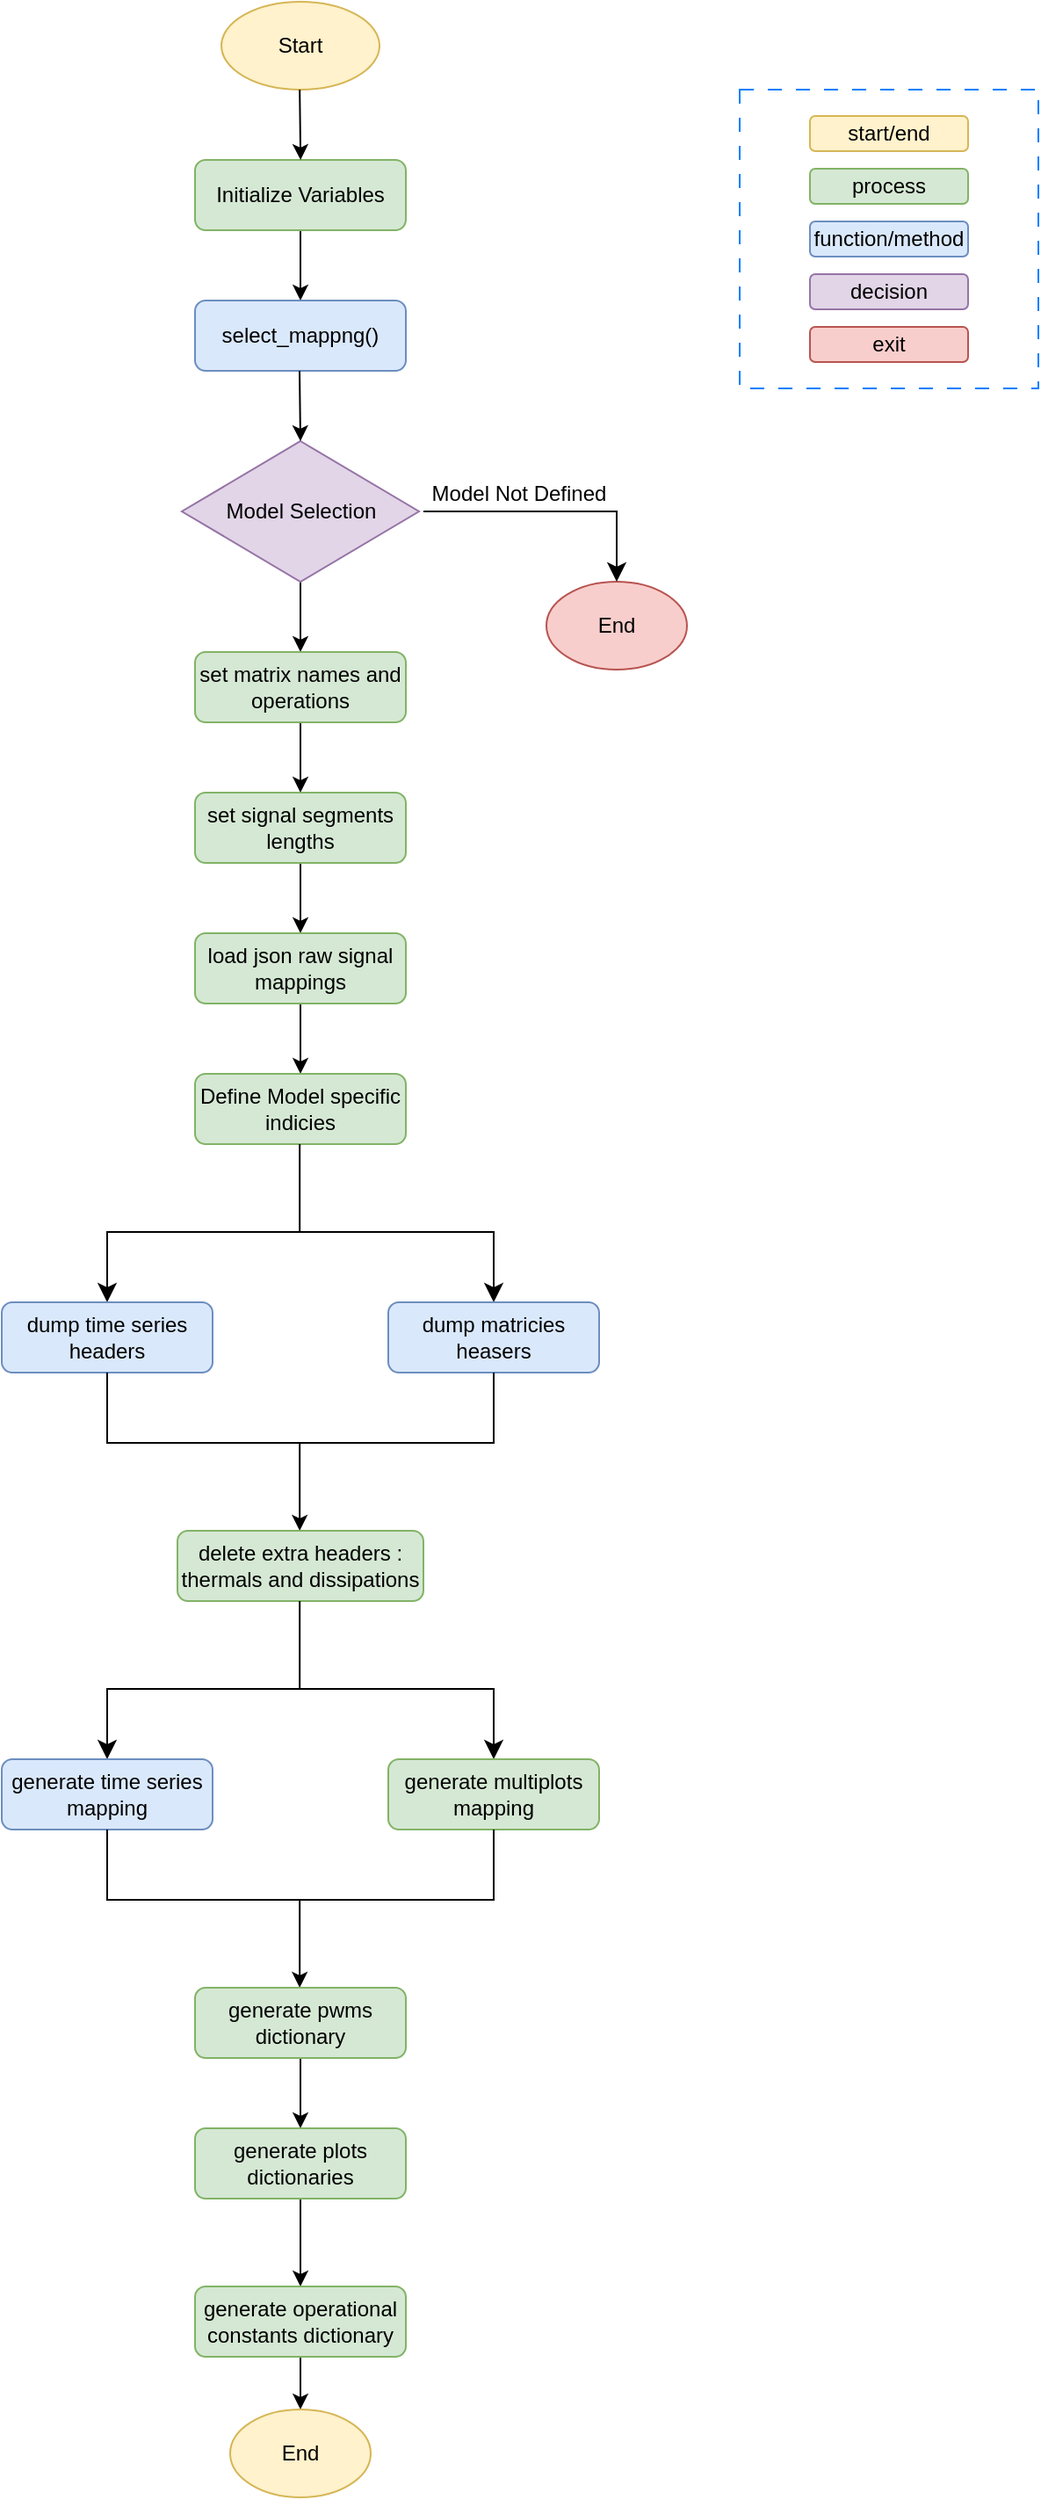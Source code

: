 <mxfile version="28.2.7">
  <diagram name="Page-1" id="ZV09QY17Rs8oNFz4mhTL">
    <mxGraphModel dx="1042" dy="626" grid="1" gridSize="10" guides="1" tooltips="1" connect="1" arrows="1" fold="1" page="1" pageScale="1" pageWidth="850" pageHeight="1100" background="none" math="0" shadow="0">
      <root>
        <mxCell id="0" />
        <mxCell id="1" parent="0" />
        <mxCell id="UAgzPb9IPhfJk1SHa_W6-35" style="edgeStyle=orthogonalEdgeStyle;rounded=0;orthogonalLoop=1;jettySize=auto;html=1;exitX=0.5;exitY=1;exitDx=0;exitDy=0;entryX=0.5;entryY=0;entryDx=0;entryDy=0;" parent="1" source="ftPgFrTNSF_2koEcd409-2" target="ftPgFrTNSF_2koEcd409-4" edge="1">
          <mxGeometry relative="1" as="geometry" />
        </mxCell>
        <mxCell id="ftPgFrTNSF_2koEcd409-2" value="Initialize Variables" style="rounded=1;whiteSpace=wrap;html=1;fillColor=#d5e8d4;strokeColor=#82b366;" parent="1" vertex="1">
          <mxGeometry x="320" y="120" width="120" height="40" as="geometry" />
        </mxCell>
        <mxCell id="ftPgFrTNSF_2koEcd409-1" value="Start" style="ellipse;whiteSpace=wrap;html=1;fillColor=#fff2cc;strokeColor=#d6b656;" parent="1" vertex="1">
          <mxGeometry x="335" y="30" width="90" height="50" as="geometry" />
        </mxCell>
        <mxCell id="ftPgFrTNSF_2koEcd409-4" value="select_mappng()" style="rounded=1;whiteSpace=wrap;html=1;fillColor=#dae8fc;strokeColor=#6c8ebf;" parent="1" vertex="1">
          <mxGeometry x="320" y="200" width="120" height="40" as="geometry" />
        </mxCell>
        <mxCell id="UAgzPb9IPhfJk1SHa_W6-36" style="edgeStyle=orthogonalEdgeStyle;rounded=0;orthogonalLoop=1;jettySize=auto;html=1;exitX=0.5;exitY=1;exitDx=0;exitDy=0;" parent="1" source="ftPgFrTNSF_2koEcd409-5" target="UAgzPb9IPhfJk1SHa_W6-7" edge="1">
          <mxGeometry relative="1" as="geometry" />
        </mxCell>
        <mxCell id="ftPgFrTNSF_2koEcd409-5" value="Model Selection" style="rhombus;whiteSpace=wrap;html=1;fillColor=#e1d5e7;strokeColor=#9673a6;" parent="1" vertex="1">
          <mxGeometry x="312.5" y="280" width="135" height="80" as="geometry" />
        </mxCell>
        <mxCell id="ftPgFrTNSF_2koEcd409-8" value="" style="endArrow=classic;html=1;rounded=0;" parent="1" edge="1">
          <mxGeometry width="50" height="50" relative="1" as="geometry">
            <mxPoint x="379.5" y="240" as="sourcePoint" />
            <mxPoint x="380" y="280" as="targetPoint" />
          </mxGeometry>
        </mxCell>
        <mxCell id="UAgzPb9IPhfJk1SHa_W6-1" value="Model Not Defined" style="text;html=1;whiteSpace=wrap;strokeColor=none;fillColor=none;align=center;verticalAlign=middle;rounded=0;" parent="1" vertex="1">
          <mxGeometry x="447.5" y="300" width="112.5" height="20" as="geometry" />
        </mxCell>
        <mxCell id="UAgzPb9IPhfJk1SHa_W6-2" value="End" style="ellipse;whiteSpace=wrap;html=1;fillColor=#f8cecc;strokeColor=#b85450;" parent="1" vertex="1">
          <mxGeometry x="520" y="360" width="80" height="50" as="geometry" />
        </mxCell>
        <mxCell id="UAgzPb9IPhfJk1SHa_W6-6" value="" style="edgeStyle=segmentEdgeStyle;endArrow=classic;html=1;curved=0;rounded=0;endSize=8;startSize=8;" parent="1" edge="1">
          <mxGeometry width="50" height="50" relative="1" as="geometry">
            <mxPoint x="450" y="320" as="sourcePoint" />
            <mxPoint x="560" y="360" as="targetPoint" />
          </mxGeometry>
        </mxCell>
        <mxCell id="UAgzPb9IPhfJk1SHa_W6-37" style="edgeStyle=orthogonalEdgeStyle;rounded=0;orthogonalLoop=1;jettySize=auto;html=1;exitX=0.5;exitY=1;exitDx=0;exitDy=0;" parent="1" source="UAgzPb9IPhfJk1SHa_W6-7" target="UAgzPb9IPhfJk1SHa_W6-8" edge="1">
          <mxGeometry relative="1" as="geometry" />
        </mxCell>
        <mxCell id="UAgzPb9IPhfJk1SHa_W6-7" value="set matrix names and operations" style="rounded=1;whiteSpace=wrap;html=1;fillColor=#d5e8d4;strokeColor=#82b366;" parent="1" vertex="1">
          <mxGeometry x="320" y="400" width="120" height="40" as="geometry" />
        </mxCell>
        <mxCell id="UAgzPb9IPhfJk1SHa_W6-38" style="edgeStyle=orthogonalEdgeStyle;rounded=0;orthogonalLoop=1;jettySize=auto;html=1;exitX=0.5;exitY=1;exitDx=0;exitDy=0;entryX=0.5;entryY=0;entryDx=0;entryDy=0;" parent="1" source="UAgzPb9IPhfJk1SHa_W6-8" target="UAgzPb9IPhfJk1SHa_W6-9" edge="1">
          <mxGeometry relative="1" as="geometry" />
        </mxCell>
        <mxCell id="UAgzPb9IPhfJk1SHa_W6-8" value="set signal segments lengths" style="rounded=1;whiteSpace=wrap;html=1;fillColor=#d5e8d4;strokeColor=#82b366;" parent="1" vertex="1">
          <mxGeometry x="320" y="480" width="120" height="40" as="geometry" />
        </mxCell>
        <mxCell id="UAgzPb9IPhfJk1SHa_W6-39" style="edgeStyle=orthogonalEdgeStyle;rounded=0;orthogonalLoop=1;jettySize=auto;html=1;exitX=0.5;exitY=1;exitDx=0;exitDy=0;entryX=0.5;entryY=0;entryDx=0;entryDy=0;" parent="1" source="UAgzPb9IPhfJk1SHa_W6-9" target="UAgzPb9IPhfJk1SHa_W6-10" edge="1">
          <mxGeometry relative="1" as="geometry" />
        </mxCell>
        <mxCell id="UAgzPb9IPhfJk1SHa_W6-9" value="load json raw signal mappings" style="rounded=1;whiteSpace=wrap;html=1;fillColor=#d5e8d4;strokeColor=#82b366;" parent="1" vertex="1">
          <mxGeometry x="320" y="560" width="120" height="40" as="geometry" />
        </mxCell>
        <mxCell id="UAgzPb9IPhfJk1SHa_W6-10" value="Define Model specific indicies" style="rounded=1;whiteSpace=wrap;html=1;fillColor=#d5e8d4;strokeColor=#82b366;" parent="1" vertex="1">
          <mxGeometry x="320" y="640" width="120" height="40" as="geometry" />
        </mxCell>
        <mxCell id="UAgzPb9IPhfJk1SHa_W6-11" value="" style="edgeStyle=segmentEdgeStyle;endArrow=classic;html=1;curved=0;rounded=0;endSize=8;startSize=8;" parent="1" edge="1">
          <mxGeometry width="50" height="50" relative="1" as="geometry">
            <mxPoint x="380" y="730" as="sourcePoint" />
            <mxPoint x="490" y="770" as="targetPoint" />
          </mxGeometry>
        </mxCell>
        <mxCell id="UAgzPb9IPhfJk1SHa_W6-12" value="" style="edgeStyle=segmentEdgeStyle;endArrow=classic;html=1;curved=0;rounded=0;endSize=8;startSize=8;" parent="1" edge="1">
          <mxGeometry width="50" height="50" relative="1" as="geometry">
            <mxPoint x="380" y="730" as="sourcePoint" />
            <mxPoint x="270" y="770" as="targetPoint" />
          </mxGeometry>
        </mxCell>
        <mxCell id="UAgzPb9IPhfJk1SHa_W6-13" value="" style="endArrow=none;html=1;rounded=0;startArrow=none;startFill=0;endFill=0;" parent="1" edge="1">
          <mxGeometry width="50" height="50" relative="1" as="geometry">
            <mxPoint x="379.58" y="680" as="sourcePoint" />
            <mxPoint x="379.58" y="730" as="targetPoint" />
          </mxGeometry>
        </mxCell>
        <mxCell id="UAgzPb9IPhfJk1SHa_W6-14" value="dump time series headers" style="rounded=1;whiteSpace=wrap;html=1;fillColor=#dae8fc;strokeColor=#6c8ebf;" parent="1" vertex="1">
          <mxGeometry x="210" y="770" width="120" height="40" as="geometry" />
        </mxCell>
        <mxCell id="UAgzPb9IPhfJk1SHa_W6-15" value="dump matricies heasers" style="rounded=1;whiteSpace=wrap;html=1;fillColor=#dae8fc;strokeColor=#6c8ebf;" parent="1" vertex="1">
          <mxGeometry x="430" y="770" width="120" height="40" as="geometry" />
        </mxCell>
        <mxCell id="UAgzPb9IPhfJk1SHa_W6-16" value="" style="edgeStyle=segmentEdgeStyle;endArrow=none;html=1;curved=0;rounded=0;endSize=8;startSize=8;startArrow=none;startFill=0;endFill=0;" parent="1" edge="1">
          <mxGeometry width="50" height="50" relative="1" as="geometry">
            <mxPoint x="380" y="850" as="sourcePoint" />
            <mxPoint x="490" y="810" as="targetPoint" />
          </mxGeometry>
        </mxCell>
        <mxCell id="UAgzPb9IPhfJk1SHa_W6-17" value="" style="edgeStyle=segmentEdgeStyle;endArrow=none;html=1;curved=0;rounded=0;endSize=8;startSize=8;startArrow=none;startFill=0;endFill=0;" parent="1" edge="1">
          <mxGeometry width="50" height="50" relative="1" as="geometry">
            <mxPoint x="380" y="850" as="sourcePoint" />
            <mxPoint x="270" y="810" as="targetPoint" />
          </mxGeometry>
        </mxCell>
        <mxCell id="UAgzPb9IPhfJk1SHa_W6-18" value="" style="endArrow=classic;html=1;rounded=0;" parent="1" edge="1">
          <mxGeometry width="50" height="50" relative="1" as="geometry">
            <mxPoint x="379.58" y="850" as="sourcePoint" />
            <mxPoint x="379.58" y="900" as="targetPoint" />
          </mxGeometry>
        </mxCell>
        <mxCell id="UAgzPb9IPhfJk1SHa_W6-19" value="delete extra headers : thermals and dissipations" style="rounded=1;whiteSpace=wrap;html=1;fillColor=#d5e8d4;strokeColor=#82b366;" parent="1" vertex="1">
          <mxGeometry x="310" y="900" width="140" height="40" as="geometry" />
        </mxCell>
        <mxCell id="UAgzPb9IPhfJk1SHa_W6-20" value="" style="edgeStyle=segmentEdgeStyle;endArrow=classic;html=1;curved=0;rounded=0;endSize=8;startSize=8;" parent="1" edge="1">
          <mxGeometry width="50" height="50" relative="1" as="geometry">
            <mxPoint x="380" y="990" as="sourcePoint" />
            <mxPoint x="490" y="1030" as="targetPoint" />
          </mxGeometry>
        </mxCell>
        <mxCell id="UAgzPb9IPhfJk1SHa_W6-21" value="" style="edgeStyle=segmentEdgeStyle;endArrow=classic;html=1;curved=0;rounded=0;endSize=8;startSize=8;" parent="1" edge="1">
          <mxGeometry width="50" height="50" relative="1" as="geometry">
            <mxPoint x="380" y="990" as="sourcePoint" />
            <mxPoint x="270" y="1030" as="targetPoint" />
          </mxGeometry>
        </mxCell>
        <mxCell id="UAgzPb9IPhfJk1SHa_W6-22" value="" style="endArrow=none;html=1;rounded=0;startArrow=none;startFill=0;endFill=0;" parent="1" edge="1">
          <mxGeometry width="50" height="50" relative="1" as="geometry">
            <mxPoint x="379.58" y="940" as="sourcePoint" />
            <mxPoint x="379.58" y="990" as="targetPoint" />
          </mxGeometry>
        </mxCell>
        <mxCell id="UAgzPb9IPhfJk1SHa_W6-23" value="generate time series mapping" style="rounded=1;whiteSpace=wrap;html=1;fillColor=#dae8fc;strokeColor=#6c8ebf;" parent="1" vertex="1">
          <mxGeometry x="210" y="1030" width="120" height="40" as="geometry" />
        </mxCell>
        <mxCell id="UAgzPb9IPhfJk1SHa_W6-24" value="generate multiplots mapping" style="rounded=1;whiteSpace=wrap;html=1;fillColor=#d5e8d4;strokeColor=#82b366;" parent="1" vertex="1">
          <mxGeometry x="430" y="1030" width="120" height="40" as="geometry" />
        </mxCell>
        <mxCell id="UAgzPb9IPhfJk1SHa_W6-25" value="" style="edgeStyle=segmentEdgeStyle;endArrow=none;html=1;curved=0;rounded=0;endSize=8;startSize=8;startArrow=none;startFill=0;endFill=0;" parent="1" edge="1">
          <mxGeometry width="50" height="50" relative="1" as="geometry">
            <mxPoint x="380" y="1110" as="sourcePoint" />
            <mxPoint x="490" y="1070" as="targetPoint" />
          </mxGeometry>
        </mxCell>
        <mxCell id="UAgzPb9IPhfJk1SHa_W6-26" value="" style="edgeStyle=segmentEdgeStyle;endArrow=none;html=1;curved=0;rounded=0;endSize=8;startSize=8;startArrow=none;startFill=0;endFill=0;" parent="1" edge="1">
          <mxGeometry width="50" height="50" relative="1" as="geometry">
            <mxPoint x="380" y="1110" as="sourcePoint" />
            <mxPoint x="270" y="1070" as="targetPoint" />
          </mxGeometry>
        </mxCell>
        <mxCell id="UAgzPb9IPhfJk1SHa_W6-27" value="" style="endArrow=classic;html=1;rounded=0;" parent="1" edge="1">
          <mxGeometry width="50" height="50" relative="1" as="geometry">
            <mxPoint x="379.58" y="1110" as="sourcePoint" />
            <mxPoint x="379.58" y="1160" as="targetPoint" />
          </mxGeometry>
        </mxCell>
        <mxCell id="UAgzPb9IPhfJk1SHa_W6-40" style="edgeStyle=orthogonalEdgeStyle;rounded=0;orthogonalLoop=1;jettySize=auto;html=1;exitX=0.5;exitY=1;exitDx=0;exitDy=0;entryX=0.5;entryY=0;entryDx=0;entryDy=0;" parent="1" source="UAgzPb9IPhfJk1SHa_W6-28" target="UAgzPb9IPhfJk1SHa_W6-29" edge="1">
          <mxGeometry relative="1" as="geometry" />
        </mxCell>
        <mxCell id="UAgzPb9IPhfJk1SHa_W6-28" value="generate pwms dictionary" style="rounded=1;whiteSpace=wrap;html=1;fillColor=#d5e8d4;strokeColor=#82b366;" parent="1" vertex="1">
          <mxGeometry x="320" y="1160" width="120" height="40" as="geometry" />
        </mxCell>
        <mxCell id="UAgzPb9IPhfJk1SHa_W6-41" style="edgeStyle=orthogonalEdgeStyle;rounded=0;orthogonalLoop=1;jettySize=auto;html=1;exitX=0.5;exitY=1;exitDx=0;exitDy=0;" parent="1" source="UAgzPb9IPhfJk1SHa_W6-29" target="UAgzPb9IPhfJk1SHa_W6-30" edge="1">
          <mxGeometry relative="1" as="geometry" />
        </mxCell>
        <mxCell id="UAgzPb9IPhfJk1SHa_W6-29" value="generate plots dictionaries" style="rounded=1;whiteSpace=wrap;html=1;fillColor=#d5e8d4;strokeColor=#82b366;" parent="1" vertex="1">
          <mxGeometry x="320" y="1240" width="120" height="40" as="geometry" />
        </mxCell>
        <mxCell id="UAgzPb9IPhfJk1SHa_W6-42" style="edgeStyle=orthogonalEdgeStyle;rounded=0;orthogonalLoop=1;jettySize=auto;html=1;exitX=0.5;exitY=1;exitDx=0;exitDy=0;entryX=0.5;entryY=0;entryDx=0;entryDy=0;" parent="1" source="UAgzPb9IPhfJk1SHa_W6-30" target="UAgzPb9IPhfJk1SHa_W6-31" edge="1">
          <mxGeometry relative="1" as="geometry" />
        </mxCell>
        <mxCell id="UAgzPb9IPhfJk1SHa_W6-30" value="generate operational constants dictionary" style="rounded=1;whiteSpace=wrap;html=1;fillColor=#d5e8d4;strokeColor=#82b366;" parent="1" vertex="1">
          <mxGeometry x="320" y="1330" width="120" height="40" as="geometry" />
        </mxCell>
        <mxCell id="UAgzPb9IPhfJk1SHa_W6-32" value="" style="endArrow=classic;html=1;rounded=0;" parent="1" edge="1">
          <mxGeometry width="50" height="50" relative="1" as="geometry">
            <mxPoint x="379.58" y="80" as="sourcePoint" />
            <mxPoint x="380.08" y="120" as="targetPoint" />
          </mxGeometry>
        </mxCell>
        <mxCell id="UAgzPb9IPhfJk1SHa_W6-31" value="End" style="ellipse;whiteSpace=wrap;html=1;fillColor=#fff2cc;strokeColor=#d6b656;" parent="1" vertex="1">
          <mxGeometry x="340" y="1400" width="80" height="50" as="geometry" />
        </mxCell>
        <mxCell id="UAgzPb9IPhfJk1SHa_W6-57" value="" style="whiteSpace=wrap;html=1;aspect=fixed;fillColor=none;dashed=1;dashPattern=8 8;strokeColor=#007FFF;" parent="1" vertex="1">
          <mxGeometry x="630" y="80" width="170" height="170" as="geometry" />
        </mxCell>
        <mxCell id="UAgzPb9IPhfJk1SHa_W6-49" value="start/end" style="rounded=1;whiteSpace=wrap;html=1;fillColor=#fff2cc;strokeColor=#d6b656;" parent="1" vertex="1">
          <mxGeometry x="670" y="95" width="90" height="20" as="geometry" />
        </mxCell>
        <mxCell id="UAgzPb9IPhfJk1SHa_W6-51" value="process" style="rounded=1;whiteSpace=wrap;html=1;fillColor=#d5e8d4;strokeColor=#82b366;" parent="1" vertex="1">
          <mxGeometry x="670" y="125" width="90" height="20" as="geometry" />
        </mxCell>
        <mxCell id="UAgzPb9IPhfJk1SHa_W6-53" value="function/method" style="rounded=1;whiteSpace=wrap;html=1;fillColor=#dae8fc;strokeColor=#6c8ebf;" parent="1" vertex="1">
          <mxGeometry x="670" y="155" width="90" height="20" as="geometry" />
        </mxCell>
        <mxCell id="UAgzPb9IPhfJk1SHa_W6-55" value="decision" style="rounded=1;whiteSpace=wrap;html=1;fillColor=#e1d5e7;strokeColor=#9673a6;" parent="1" vertex="1">
          <mxGeometry x="670" y="185" width="90" height="20" as="geometry" />
        </mxCell>
        <mxCell id="UAgzPb9IPhfJk1SHa_W6-56" value="exit" style="rounded=1;whiteSpace=wrap;html=1;fillColor=#f8cecc;strokeColor=#b85450;" parent="1" vertex="1">
          <mxGeometry x="670" y="215" width="90" height="20" as="geometry" />
        </mxCell>
      </root>
    </mxGraphModel>
  </diagram>
</mxfile>

